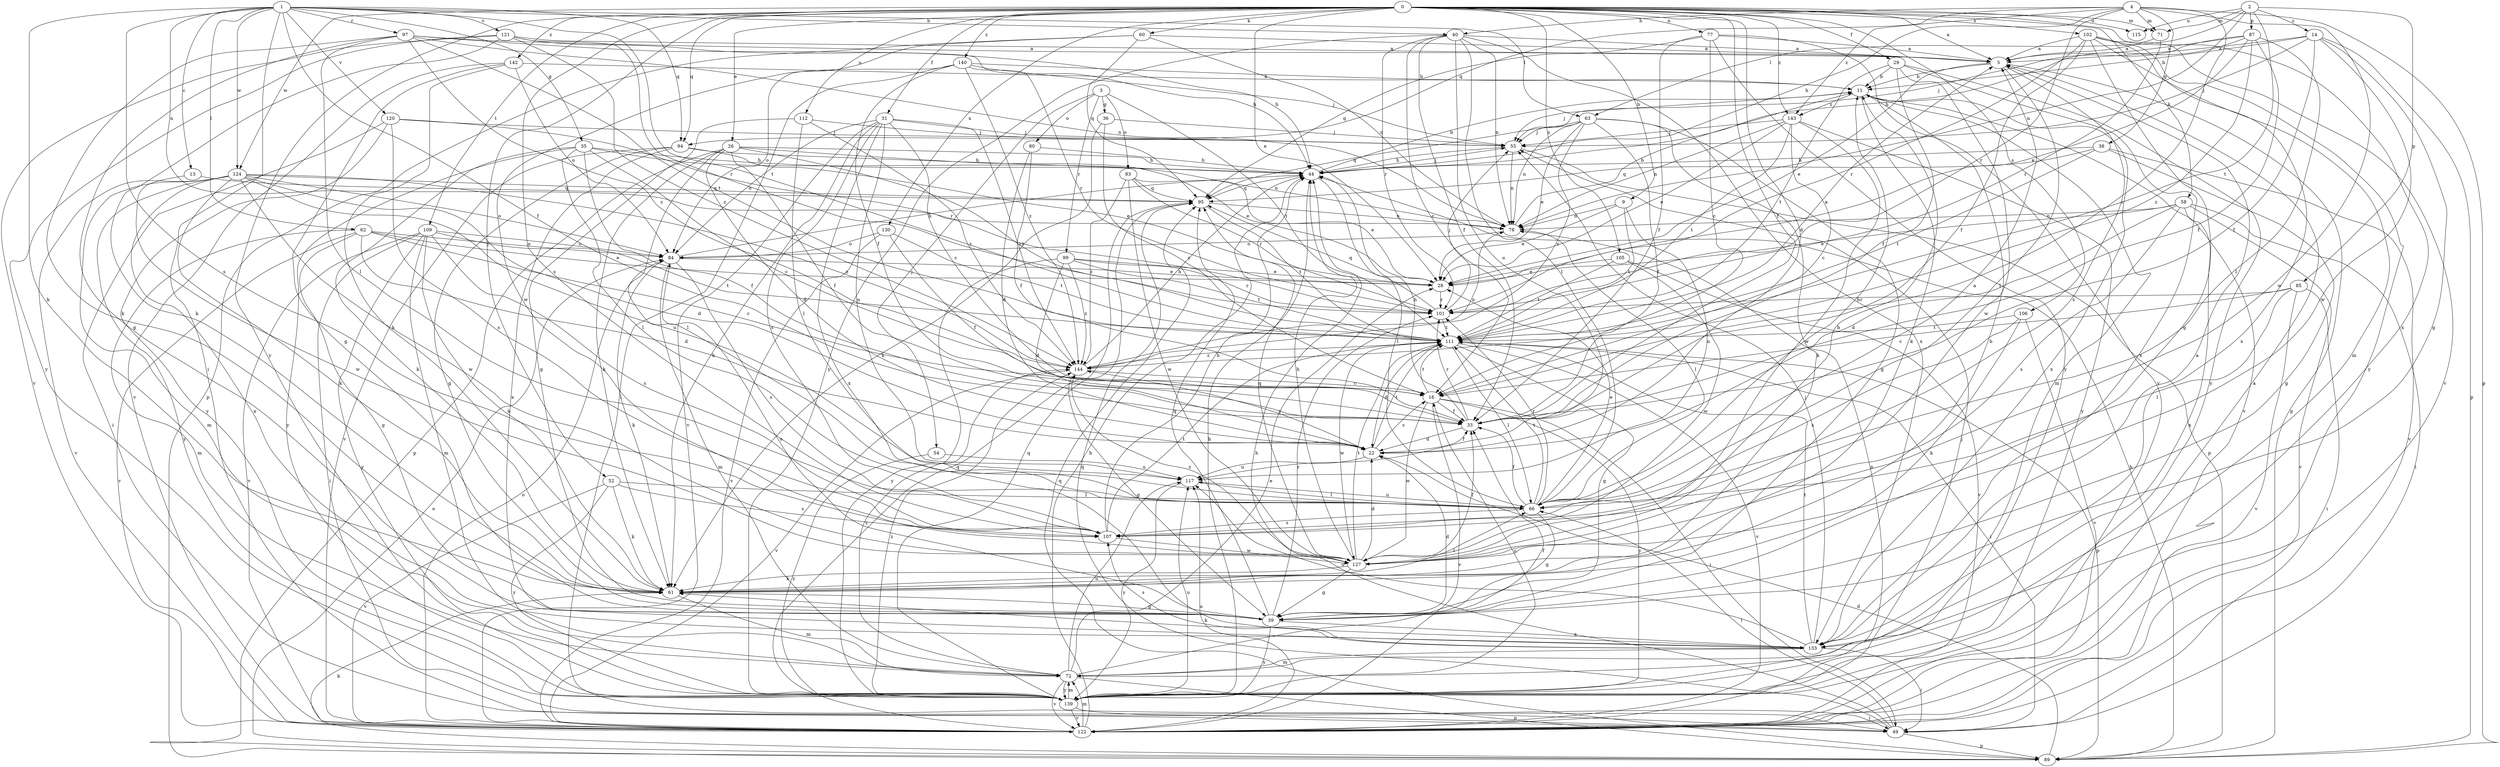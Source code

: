 strict digraph  {
0;
1;
2;
3;
4;
5;
9;
11;
13;
14;
16;
22;
26;
28;
29;
31;
33;
35;
36;
38;
39;
40;
44;
49;
52;
54;
55;
58;
60;
61;
62;
63;
66;
71;
72;
77;
78;
80;
83;
84;
85;
87;
89;
94;
95;
97;
99;
101;
102;
105;
106;
107;
109;
111;
112;
115;
117;
120;
121;
122;
124;
127;
130;
133;
139;
140;
142;
143;
144;
0 -> 5  [label=a];
0 -> 9  [label=b];
0 -> 22  [label=d];
0 -> 26  [label=e];
0 -> 28  [label=e];
0 -> 29  [label=f];
0 -> 31  [label=f];
0 -> 33  [label=f];
0 -> 52  [label=j];
0 -> 58  [label=k];
0 -> 60  [label=k];
0 -> 71  [label=m];
0 -> 77  [label=n];
0 -> 94  [label=q];
0 -> 102  [label=s];
0 -> 105  [label=s];
0 -> 106  [label=s];
0 -> 107  [label=s];
0 -> 109  [label=t];
0 -> 112  [label=u];
0 -> 115  [label=u];
0 -> 124  [label=w];
0 -> 130  [label=x];
0 -> 133  [label=x];
0 -> 139  [label=y];
0 -> 140  [label=z];
0 -> 142  [label=z];
0 -> 143  [label=z];
1 -> 13  [label=c];
1 -> 33  [label=f];
1 -> 35  [label=g];
1 -> 40  [label=h];
1 -> 49  [label=i];
1 -> 61  [label=k];
1 -> 62  [label=l];
1 -> 63  [label=l];
1 -> 78  [label=n];
1 -> 94  [label=q];
1 -> 97  [label=r];
1 -> 107  [label=s];
1 -> 111  [label=t];
1 -> 120  [label=v];
1 -> 121  [label=v];
1 -> 124  [label=w];
2 -> 14  [label=c];
2 -> 63  [label=l];
2 -> 71  [label=m];
2 -> 78  [label=n];
2 -> 85  [label=p];
2 -> 87  [label=p];
2 -> 111  [label=t];
2 -> 115  [label=u];
3 -> 36  [label=g];
3 -> 54  [label=j];
3 -> 80  [label=o];
3 -> 83  [label=o];
3 -> 99  [label=r];
3 -> 111  [label=t];
4 -> 16  [label=c];
4 -> 38  [label=g];
4 -> 40  [label=h];
4 -> 44  [label=h];
4 -> 71  [label=m];
4 -> 89  [label=p];
4 -> 94  [label=q];
4 -> 101  [label=r];
4 -> 127  [label=w];
4 -> 143  [label=z];
5 -> 11  [label=b];
5 -> 28  [label=e];
5 -> 66  [label=l];
5 -> 89  [label=p];
5 -> 107  [label=s];
9 -> 28  [label=e];
9 -> 78  [label=n];
9 -> 111  [label=t];
9 -> 117  [label=u];
11 -> 55  [label=j];
11 -> 61  [label=k];
11 -> 72  [label=m];
11 -> 122  [label=v];
11 -> 133  [label=x];
11 -> 143  [label=z];
13 -> 95  [label=q];
13 -> 127  [label=w];
14 -> 5  [label=a];
14 -> 11  [label=b];
14 -> 33  [label=f];
14 -> 39  [label=g];
14 -> 55  [label=j];
14 -> 89  [label=p];
14 -> 127  [label=w];
16 -> 33  [label=f];
16 -> 49  [label=i];
16 -> 111  [label=t];
16 -> 122  [label=v];
16 -> 127  [label=w];
16 -> 139  [label=y];
22 -> 16  [label=c];
22 -> 33  [label=f];
22 -> 111  [label=t];
22 -> 117  [label=u];
22 -> 144  [label=z];
26 -> 22  [label=d];
26 -> 28  [label=e];
26 -> 33  [label=f];
26 -> 44  [label=h];
26 -> 61  [label=k];
26 -> 66  [label=l];
26 -> 89  [label=p];
26 -> 111  [label=t];
28 -> 101  [label=r];
29 -> 11  [label=b];
29 -> 33  [label=f];
29 -> 111  [label=t];
29 -> 127  [label=w];
29 -> 133  [label=x];
29 -> 139  [label=y];
31 -> 16  [label=c];
31 -> 55  [label=j];
31 -> 61  [label=k];
31 -> 84  [label=o];
31 -> 107  [label=s];
31 -> 117  [label=u];
31 -> 122  [label=v];
31 -> 133  [label=x];
31 -> 144  [label=z];
33 -> 22  [label=d];
33 -> 44  [label=h];
33 -> 101  [label=r];
35 -> 16  [label=c];
35 -> 33  [label=f];
35 -> 44  [label=h];
35 -> 61  [label=k];
35 -> 66  [label=l];
35 -> 78  [label=n];
35 -> 139  [label=y];
36 -> 16  [label=c];
36 -> 55  [label=j];
36 -> 61  [label=k];
38 -> 39  [label=g];
38 -> 44  [label=h];
38 -> 95  [label=q];
38 -> 111  [label=t];
38 -> 122  [label=v];
39 -> 22  [label=d];
39 -> 84  [label=o];
39 -> 95  [label=q];
39 -> 101  [label=r];
39 -> 133  [label=x];
39 -> 139  [label=y];
40 -> 5  [label=a];
40 -> 16  [label=c];
40 -> 33  [label=f];
40 -> 66  [label=l];
40 -> 78  [label=n];
40 -> 101  [label=r];
40 -> 117  [label=u];
40 -> 133  [label=x];
40 -> 139  [label=y];
44 -> 11  [label=b];
44 -> 55  [label=j];
44 -> 66  [label=l];
44 -> 95  [label=q];
49 -> 44  [label=h];
49 -> 66  [label=l];
49 -> 89  [label=p];
49 -> 95  [label=q];
52 -> 61  [label=k];
52 -> 66  [label=l];
52 -> 107  [label=s];
52 -> 122  [label=v];
52 -> 139  [label=y];
54 -> 117  [label=u];
54 -> 139  [label=y];
55 -> 44  [label=h];
55 -> 78  [label=n];
55 -> 89  [label=p];
58 -> 22  [label=d];
58 -> 28  [label=e];
58 -> 49  [label=i];
58 -> 78  [label=n];
58 -> 107  [label=s];
58 -> 122  [label=v];
58 -> 133  [label=x];
60 -> 5  [label=a];
60 -> 78  [label=n];
60 -> 89  [label=p];
60 -> 95  [label=q];
60 -> 127  [label=w];
61 -> 11  [label=b];
61 -> 39  [label=g];
61 -> 66  [label=l];
61 -> 72  [label=m];
62 -> 16  [label=c];
62 -> 22  [label=d];
62 -> 28  [label=e];
62 -> 39  [label=g];
62 -> 72  [label=m];
62 -> 84  [label=o];
62 -> 122  [label=v];
63 -> 28  [label=e];
63 -> 33  [label=f];
63 -> 39  [label=g];
63 -> 55  [label=j];
63 -> 61  [label=k];
63 -> 78  [label=n];
63 -> 95  [label=q];
63 -> 144  [label=z];
66 -> 5  [label=a];
66 -> 11  [label=b];
66 -> 28  [label=e];
66 -> 33  [label=f];
66 -> 39  [label=g];
66 -> 101  [label=r];
66 -> 107  [label=s];
66 -> 111  [label=t];
66 -> 117  [label=u];
71 -> 5  [label=a];
71 -> 101  [label=r];
72 -> 28  [label=e];
72 -> 33  [label=f];
72 -> 89  [label=p];
72 -> 117  [label=u];
72 -> 122  [label=v];
72 -> 139  [label=y];
72 -> 144  [label=z];
77 -> 5  [label=a];
77 -> 16  [label=c];
77 -> 33  [label=f];
77 -> 95  [label=q];
77 -> 122  [label=v];
77 -> 139  [label=y];
78 -> 11  [label=b];
78 -> 66  [label=l];
78 -> 84  [label=o];
80 -> 22  [label=d];
80 -> 33  [label=f];
80 -> 44  [label=h];
83 -> 28  [label=e];
83 -> 95  [label=q];
83 -> 101  [label=r];
83 -> 127  [label=w];
83 -> 144  [label=z];
84 -> 28  [label=e];
84 -> 44  [label=h];
84 -> 61  [label=k];
84 -> 72  [label=m];
84 -> 107  [label=s];
85 -> 16  [label=c];
85 -> 49  [label=i];
85 -> 66  [label=l];
85 -> 101  [label=r];
85 -> 122  [label=v];
87 -> 5  [label=a];
87 -> 28  [label=e];
87 -> 33  [label=f];
87 -> 44  [label=h];
87 -> 55  [label=j];
87 -> 66  [label=l];
87 -> 144  [label=z];
89 -> 22  [label=d];
89 -> 44  [label=h];
89 -> 61  [label=k];
89 -> 84  [label=o];
89 -> 95  [label=q];
94 -> 28  [label=e];
94 -> 39  [label=g];
94 -> 44  [label=h];
94 -> 122  [label=v];
94 -> 133  [label=x];
95 -> 78  [label=n];
95 -> 111  [label=t];
97 -> 5  [label=a];
97 -> 39  [label=g];
97 -> 44  [label=h];
97 -> 61  [label=k];
97 -> 66  [label=l];
97 -> 78  [label=n];
97 -> 111  [label=t];
97 -> 144  [label=z];
99 -> 22  [label=d];
99 -> 28  [label=e];
99 -> 101  [label=r];
99 -> 111  [label=t];
99 -> 139  [label=y];
99 -> 144  [label=z];
101 -> 55  [label=j];
101 -> 95  [label=q];
101 -> 111  [label=t];
102 -> 5  [label=a];
102 -> 33  [label=f];
102 -> 39  [label=g];
102 -> 72  [label=m];
102 -> 101  [label=r];
102 -> 122  [label=v];
102 -> 133  [label=x];
102 -> 139  [label=y];
105 -> 28  [label=e];
105 -> 111  [label=t];
105 -> 122  [label=v];
105 -> 127  [label=w];
106 -> 61  [label=k];
106 -> 107  [label=s];
106 -> 111  [label=t];
106 -> 122  [label=v];
107 -> 44  [label=h];
107 -> 111  [label=t];
107 -> 127  [label=w];
109 -> 49  [label=i];
109 -> 61  [label=k];
109 -> 72  [label=m];
109 -> 84  [label=o];
109 -> 107  [label=s];
109 -> 111  [label=t];
109 -> 122  [label=v];
109 -> 139  [label=y];
111 -> 5  [label=a];
111 -> 22  [label=d];
111 -> 39  [label=g];
111 -> 49  [label=i];
111 -> 66  [label=l];
111 -> 89  [label=p];
111 -> 122  [label=v];
111 -> 127  [label=w];
111 -> 144  [label=z];
112 -> 39  [label=g];
112 -> 55  [label=j];
112 -> 66  [label=l];
112 -> 144  [label=z];
117 -> 66  [label=l];
117 -> 139  [label=y];
120 -> 49  [label=i];
120 -> 55  [label=j];
120 -> 101  [label=r];
120 -> 107  [label=s];
120 -> 139  [label=y];
121 -> 5  [label=a];
121 -> 44  [label=h];
121 -> 61  [label=k];
121 -> 101  [label=r];
121 -> 122  [label=v];
121 -> 139  [label=y];
121 -> 144  [label=z];
122 -> 44  [label=h];
122 -> 55  [label=j];
122 -> 72  [label=m];
122 -> 84  [label=o];
122 -> 95  [label=q];
122 -> 117  [label=u];
124 -> 22  [label=d];
124 -> 61  [label=k];
124 -> 72  [label=m];
124 -> 84  [label=o];
124 -> 95  [label=q];
124 -> 117  [label=u];
124 -> 122  [label=v];
124 -> 127  [label=w];
124 -> 133  [label=x];
124 -> 139  [label=y];
124 -> 144  [label=z];
127 -> 11  [label=b];
127 -> 22  [label=d];
127 -> 33  [label=f];
127 -> 39  [label=g];
127 -> 44  [label=h];
127 -> 61  [label=k];
127 -> 95  [label=q];
127 -> 111  [label=t];
127 -> 144  [label=z];
130 -> 33  [label=f];
130 -> 84  [label=o];
130 -> 111  [label=t];
130 -> 122  [label=v];
133 -> 5  [label=a];
133 -> 49  [label=i];
133 -> 55  [label=j];
133 -> 61  [label=k];
133 -> 72  [label=m];
133 -> 107  [label=s];
133 -> 111  [label=t];
133 -> 117  [label=u];
139 -> 5  [label=a];
139 -> 16  [label=c];
139 -> 44  [label=h];
139 -> 49  [label=i];
139 -> 72  [label=m];
139 -> 78  [label=n];
139 -> 95  [label=q];
139 -> 117  [label=u];
139 -> 122  [label=v];
139 -> 144  [label=z];
140 -> 11  [label=b];
140 -> 33  [label=f];
140 -> 49  [label=i];
140 -> 55  [label=j];
140 -> 84  [label=o];
140 -> 101  [label=r];
140 -> 144  [label=z];
142 -> 11  [label=b];
142 -> 39  [label=g];
142 -> 61  [label=k];
142 -> 84  [label=o];
142 -> 122  [label=v];
143 -> 16  [label=c];
143 -> 28  [label=e];
143 -> 55  [label=j];
143 -> 78  [label=n];
143 -> 111  [label=t];
143 -> 127  [label=w];
143 -> 139  [label=y];
144 -> 16  [label=c];
144 -> 39  [label=g];
144 -> 44  [label=h];
144 -> 78  [label=n];
144 -> 122  [label=v];
}
